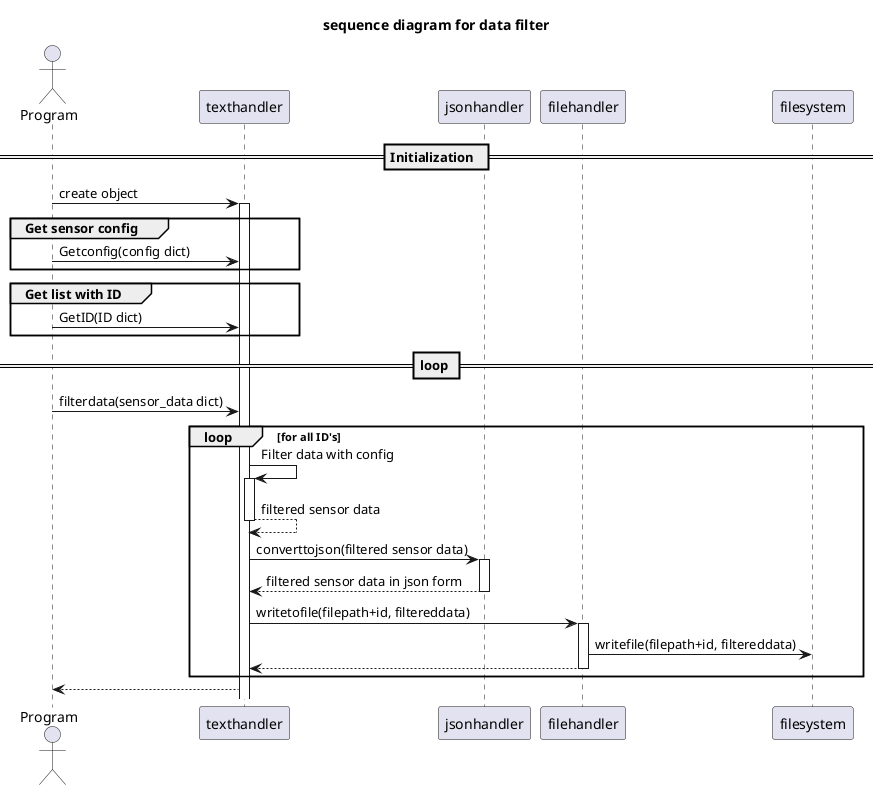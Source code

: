 @startuml
actor Program
participant texthandler
participant jsonhandler
participant filehandler
participant filesystem

title sequence diagram for data filter


== Initialization  ==
Program -> texthandler : create object
    activate texthandler
group Get sensor config
    Program -> texthandler : Getconfig(config dict)
end
group Get list with ID
    Program -> texthandler : GetID(ID dict)

end

== loop ==

Program -> texthandler : filterdata(sensor_data dict)
loop for all ID's

    texthandler -> texthandler : Filter data with config
    activate texthandler
    return filtered sensor data

    texthandler->jsonhandler : converttojson(filtered sensor data)
    activate jsonhandler
    return  filtered sensor data in json form

    texthandler->filehandler : writetofile(filepath+id, filtereddata)
    activate filehandler

    filehandler->filesystem : writefile(filepath+id, filtereddata)
    return
end
texthandler--> Program
@enduml